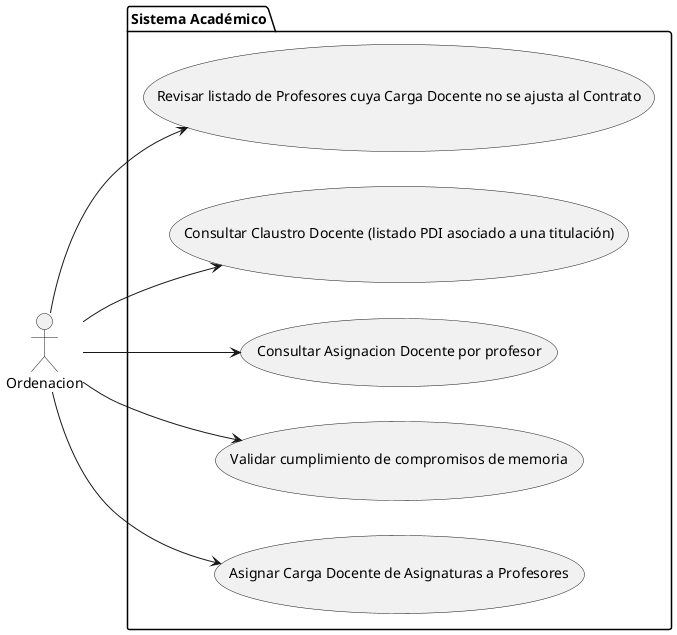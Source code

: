 @startuml
left to right direction
actor Ordenacion
package "Sistema Académico" {
    usecase "Revisar listado de Profesores cuya Carga Docente no se ajusta al Contrato" as RevisarCarga
    usecase "Consultar Claustro Docente (listado PDI asociado a una titulación)" as ConsultarClaustro
    usecase "Consultar Asignacion Docente por profesor" as ConsultarAsignacion
    usecase "Validar cumplimiento de compromisos de memoria" as ValidarCumplimiento
    usecase "Asignar Carga Docente de Asignaturas a Profesores" as AsignarCarga
}
Ordenacion --> RevisarCarga
Ordenacion --> ConsultarClaustro
Ordenacion --> AsignarCarga
Ordenacion --> ValidarCumplimiento
Ordenacion --> ConsultarAsignacion
@enduml